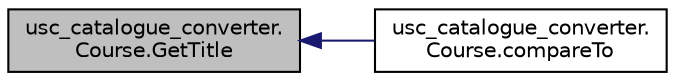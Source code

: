 digraph "usc_catalogue_converter.Course.GetTitle"
{
  edge [fontname="Helvetica",fontsize="10",labelfontname="Helvetica",labelfontsize="10"];
  node [fontname="Helvetica",fontsize="10",shape=record];
  rankdir="LR";
  Node75 [label="usc_catalogue_converter.\lCourse.GetTitle",height=0.2,width=0.4,color="black", fillcolor="grey75", style="filled", fontcolor="black"];
  Node75 -> Node76 [dir="back",color="midnightblue",fontsize="10",style="solid",fontname="Helvetica"];
  Node76 [label="usc_catalogue_converter.\lCourse.compareTo",height=0.2,width=0.4,color="black", fillcolor="white", style="filled",URL="$d5/d58/classusc__catalogue__converter_1_1_course.html#a3224f3f6636098bc4e398b575211eeee"];
}
